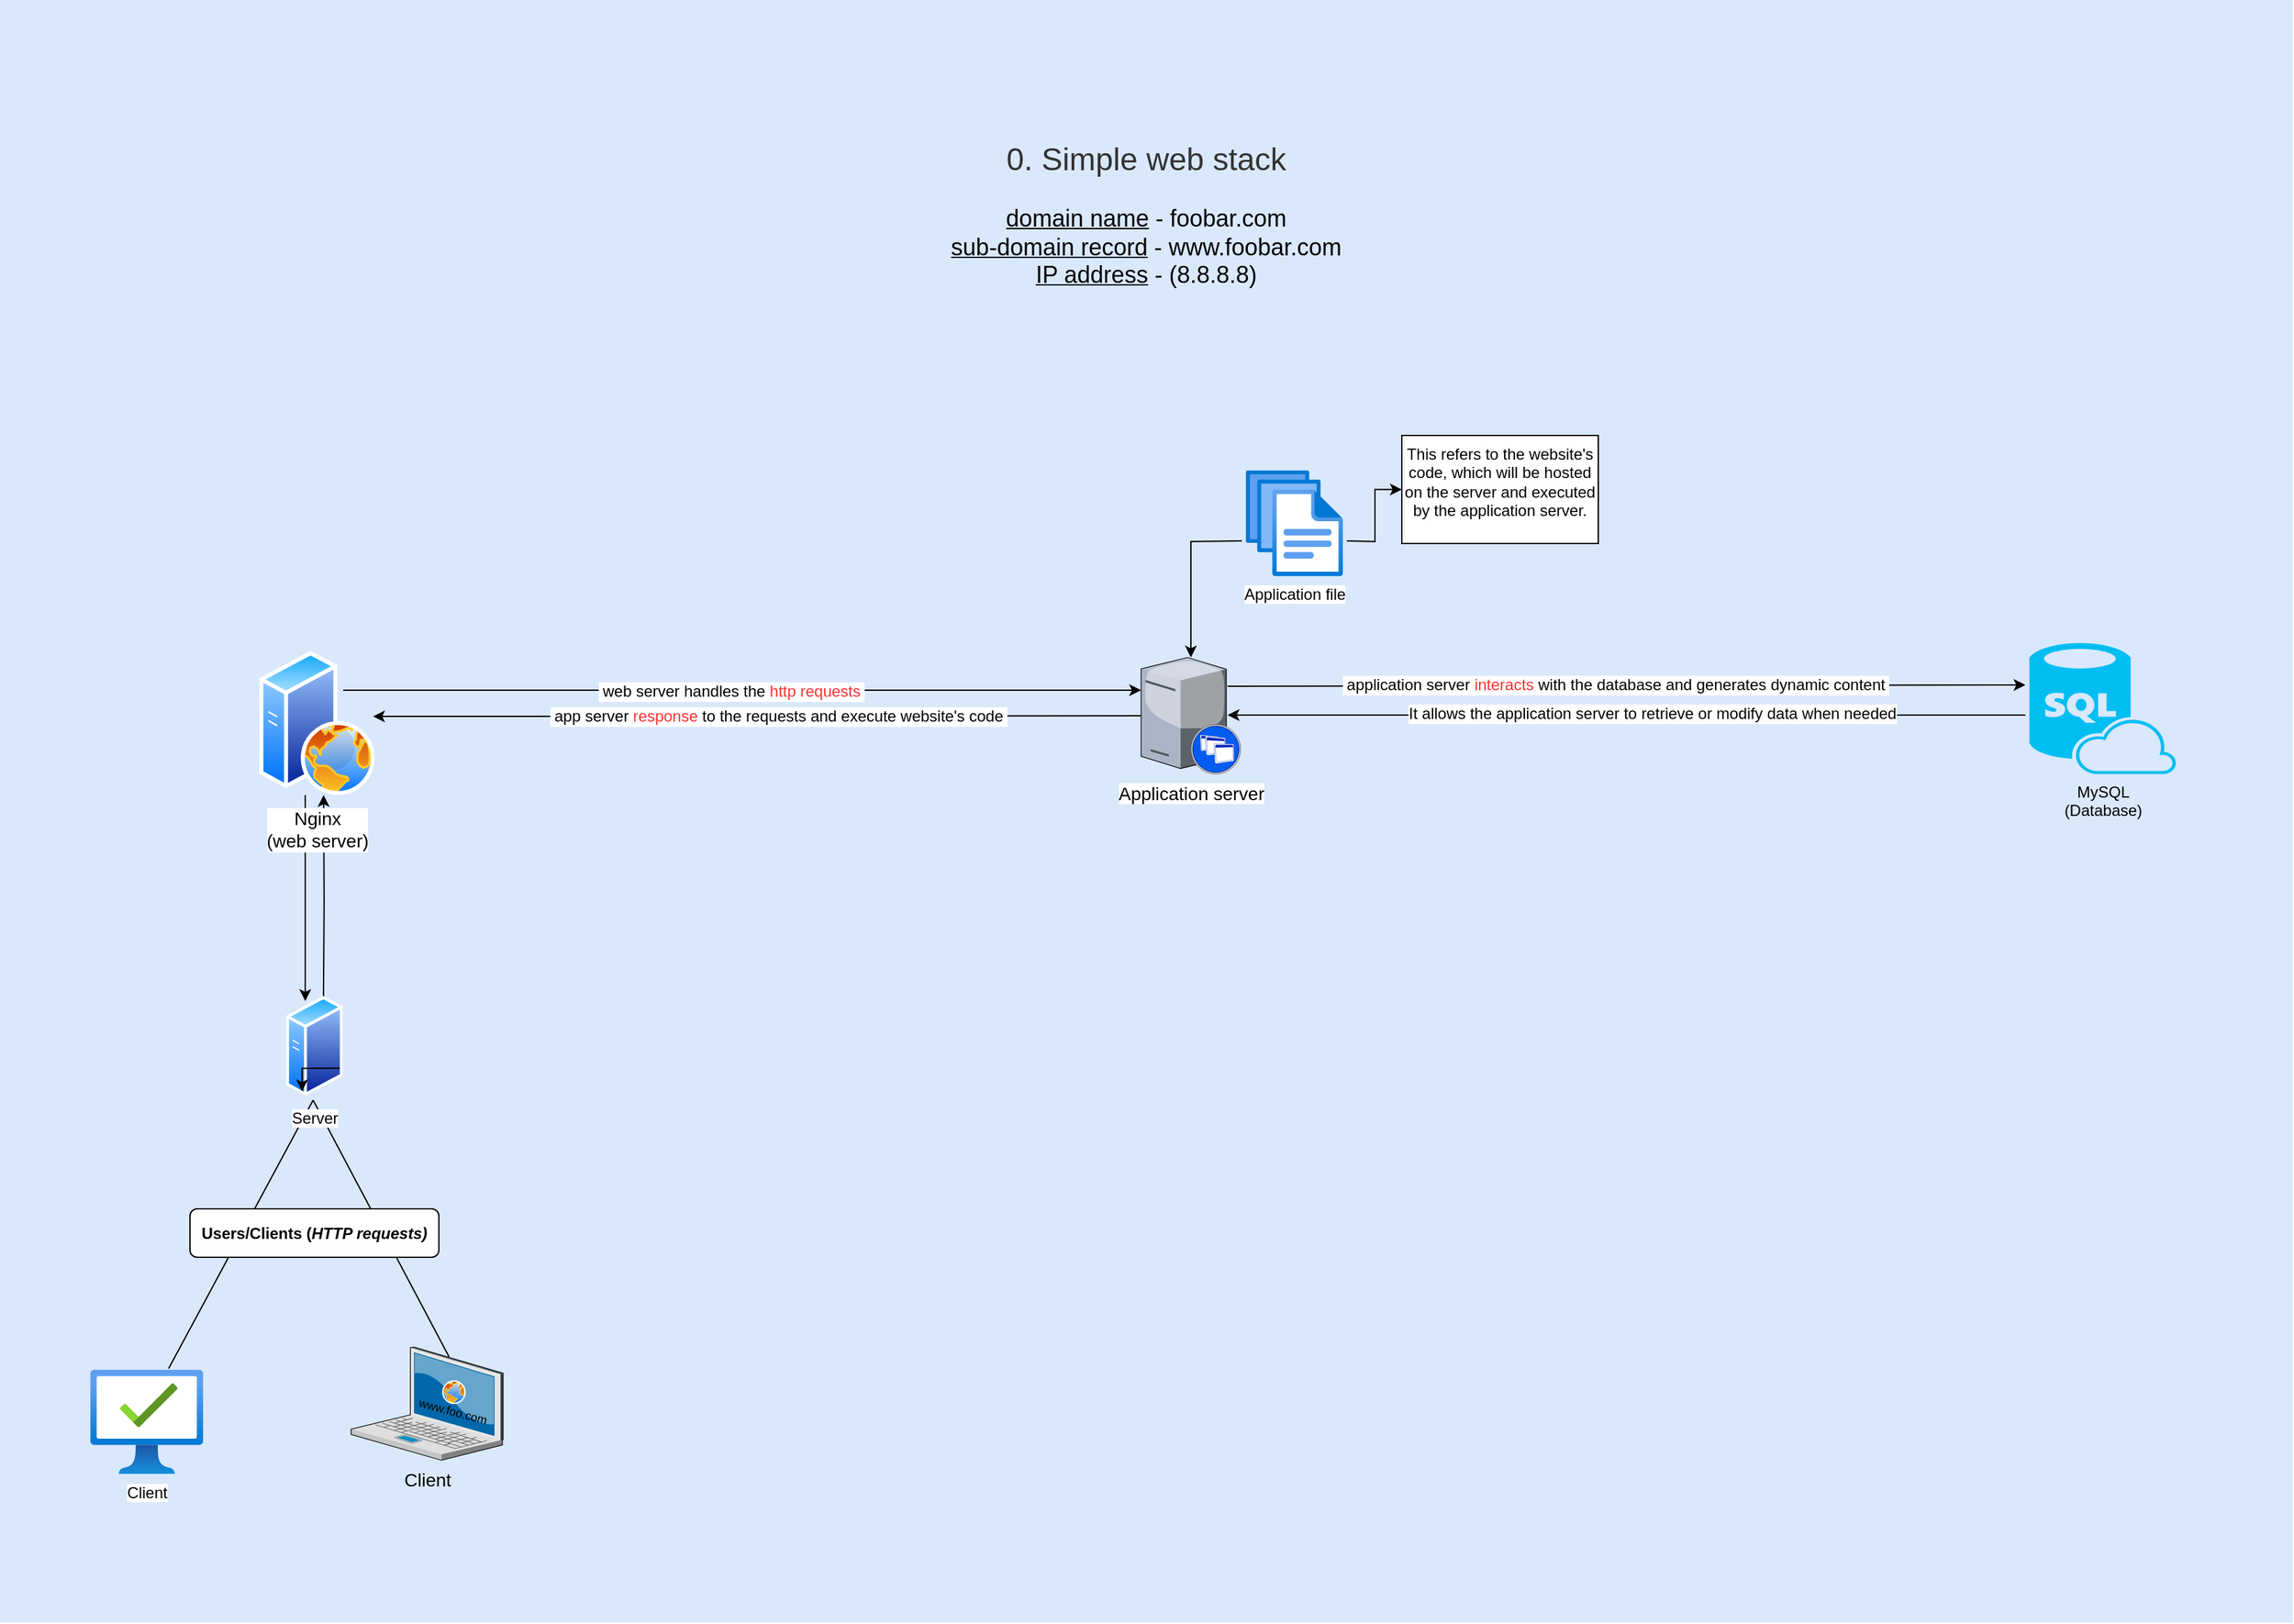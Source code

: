 <mxfile version="22.1.17" type="github">
  <diagram id="C5RBs43oDa-KdzZeNtuy" name="Page-1">
    <mxGraphModel dx="3683" dy="2067" grid="1" gridSize="10" guides="1" tooltips="1" connect="1" arrows="1" fold="1" page="1" pageScale="1" pageWidth="1169" pageHeight="827" math="0" shadow="0">
      <root>
        <mxCell id="WIyWlLk6GJQsqaUBKTNV-0" />
        <mxCell id="WIyWlLk6GJQsqaUBKTNV-1" parent="WIyWlLk6GJQsqaUBKTNV-0" />
        <mxCell id="Lw9UyEE03Acj91Ge5q8R-3" value="" style="edgeStyle=orthogonalEdgeStyle;rounded=0;orthogonalLoop=1;jettySize=auto;html=1;" edge="1" parent="WIyWlLk6GJQsqaUBKTNV-1" source="WIyWlLk6GJQsqaUBKTNV-7">
          <mxGeometry relative="1" as="geometry">
            <mxPoint x="240" y="210" as="targetPoint" />
          </mxGeometry>
        </mxCell>
        <mxCell id="WIyWlLk6GJQsqaUBKTNV-9" value="Yes" style="edgeStyle=orthogonalEdgeStyle;rounded=0;html=1;jettySize=auto;orthogonalLoop=1;fontSize=11;endArrow=block;endFill=0;endSize=8;strokeWidth=1;shadow=0;labelBackgroundColor=none;" parent="WIyWlLk6GJQsqaUBKTNV-1" target="WIyWlLk6GJQsqaUBKTNV-12" edge="1">
          <mxGeometry y="10" relative="1" as="geometry">
            <mxPoint as="offset" />
            <mxPoint x="270" y="330" as="sourcePoint" />
          </mxGeometry>
        </mxCell>
        <mxCell id="Lw9UyEE03Acj91Ge5q8R-5" value="" style="edgeStyle=orthogonalEdgeStyle;rounded=0;orthogonalLoop=1;jettySize=auto;html=1;" edge="1" parent="WIyWlLk6GJQsqaUBKTNV-1" source="WIyWlLk6GJQsqaUBKTNV-10">
          <mxGeometry relative="1" as="geometry">
            <mxPoint x="220" y="450" as="targetPoint" />
          </mxGeometry>
        </mxCell>
        <mxCell id="Lw9UyEE03Acj91Ge5q8R-6" value="" style="image;aspect=fixed;perimeter=ellipsePerimeter;html=1;align=center;shadow=0;dashed=0;spacingTop=3;image=img/lib/active_directory/web_server.svg;" vertex="1" parent="WIyWlLk6GJQsqaUBKTNV-1">
          <mxGeometry x="370" y="-380" width="48" height="60" as="geometry" />
        </mxCell>
        <mxCell id="Lw9UyEE03Acj91Ge5q8R-7" value="client" style="verticalLabelPosition=bottom;sketch=0;aspect=fixed;html=1;verticalAlign=top;strokeColor=none;align=center;outlineConnect=0;shape=mxgraph.citrix.laptop_2;" vertex="1" parent="WIyWlLk6GJQsqaUBKTNV-1">
          <mxGeometry x="120" y="-310" width="106" height="79.04" as="geometry" />
        </mxCell>
        <mxCell id="Lw9UyEE03Acj91Ge5q8R-11" value="" style="endArrow=classic;html=1;rounded=0;" edge="1" parent="WIyWlLk6GJQsqaUBKTNV-1">
          <mxGeometry width="50" height="50" relative="1" as="geometry">
            <mxPoint x="390" y="-380" as="sourcePoint" />
            <mxPoint x="390" y="-450" as="targetPoint" />
          </mxGeometry>
        </mxCell>
        <mxCell id="Lw9UyEE03Acj91Ge5q8R-12" value="" style="endArrow=classic;html=1;rounded=0;" edge="1" parent="WIyWlLk6GJQsqaUBKTNV-1">
          <mxGeometry width="50" height="50" relative="1" as="geometry">
            <mxPoint x="400" y="-370" as="sourcePoint" />
            <mxPoint x="400" y="-440" as="targetPoint" />
          </mxGeometry>
        </mxCell>
        <mxCell id="Lw9UyEE03Acj91Ge5q8R-13" value="" style="endArrow=classic;html=1;rounded=0;" edge="1" parent="WIyWlLk6GJQsqaUBKTNV-1">
          <mxGeometry width="50" height="50" relative="1" as="geometry">
            <mxPoint x="480" y="-470" as="sourcePoint" />
            <mxPoint x="480" y="-540" as="targetPoint" />
          </mxGeometry>
        </mxCell>
        <mxCell id="Lw9UyEE03Acj91Ge5q8R-14" value="" style="endArrow=classic;html=1;rounded=0;" edge="1" parent="WIyWlLk6GJQsqaUBKTNV-1">
          <mxGeometry width="50" height="50" relative="1" as="geometry">
            <mxPoint x="560" y="-370" as="sourcePoint" />
            <mxPoint x="560" y="-440" as="targetPoint" />
          </mxGeometry>
        </mxCell>
        <mxCell id="Lw9UyEE03Acj91Ge5q8R-15" value="&lt;h3 style=&quot;box-sizing: border-box; font-weight: 500; line-height: 1.1; color: rgb(51, 51, 51); margin-top: 0px; margin-bottom: 0px;&quot; class=&quot;panel-title&quot;&gt;&lt;br&gt;&lt;/h3&gt;&lt;div&gt;&lt;br&gt;&lt;/div&gt;&lt;div&gt;&lt;br&gt;&lt;/div&gt;&lt;div&gt;&lt;br&gt;&lt;/div&gt;&lt;div&gt;&lt;br&gt;&lt;/div&gt;&lt;div&gt;&lt;br&gt;&lt;/div&gt;&lt;h3 style=&quot;box-sizing: border-box; font-weight: 500; line-height: 1.1; color: rgb(51, 51, 51); margin-top: 0px; margin-bottom: 0px;&quot; class=&quot;panel-title&quot;&gt;&lt;font style=&quot;font-size: 24px;&quot;&gt;0. Simple web stack&lt;/font&gt;&lt;/h3&gt;&lt;div&gt;&lt;font style=&quot;font-size: 18px;&quot;&gt;&lt;br&gt;&lt;/font&gt;&lt;/div&gt;&lt;div&gt;&lt;font style=&quot;font-size: 18px;&quot;&gt;&lt;u&gt;domain name&lt;/u&gt; - foobar.com&lt;/font&gt;&lt;/div&gt;&lt;div&gt;&lt;font style=&quot;font-size: 18px;&quot;&gt;&lt;u&gt;sub-domain record&lt;/u&gt; - www.foobar.com&lt;/font&gt;&lt;/div&gt;&lt;div&gt;&lt;font style=&quot;font-size: 18px;&quot;&gt;&lt;u&gt;IP address&lt;/u&gt;&amp;nbsp;- (8.8.8.8&lt;font style=&quot;&quot;&gt;)&lt;/font&gt;&lt;/font&gt;&lt;/div&gt;" style="whiteSpace=wrap;html=1;fillColor=#dae8fc;fontSize=14;strokeColor=none;verticalAlign=top;align=center;" vertex="1" parent="WIyWlLk6GJQsqaUBKTNV-1">
          <mxGeometry x="-249" y="-600" width="1750" height="1239" as="geometry" />
        </mxCell>
        <mxCell id="Lw9UyEE03Acj91Ge5q8R-18" style="edgeStyle=none;rounded=0;html=1;startSize=10;endSize=10;jettySize=auto;orthogonalLoop=1;fontSize=14;endArrow=none;endFill=0;strokeWidth=1;exitX=0.644;exitY=0.085;exitDx=0;exitDy=0;exitPerimeter=0;" edge="1" parent="WIyWlLk6GJQsqaUBKTNV-1" source="Lw9UyEE03Acj91Ge5q8R-19">
          <mxGeometry relative="1" as="geometry">
            <mxPoint x="-10" y="240" as="targetPoint" />
          </mxGeometry>
        </mxCell>
        <mxCell id="Lw9UyEE03Acj91Ge5q8R-19" value="Client" style="verticalLabelPosition=bottom;aspect=fixed;html=1;verticalAlign=top;strokeColor=none;shape=mxgraph.citrix.laptop_2;fillColor=#66B2FF;gradientColor=#0066CC;fontSize=14;" vertex="1" parent="WIyWlLk6GJQsqaUBKTNV-1">
          <mxGeometry x="19.0" y="428.5" width="116" height="86.5" as="geometry" />
        </mxCell>
        <mxCell id="Lw9UyEE03Acj91Ge5q8R-20" style="edgeStyle=none;rounded=0;html=1;startSize=10;endSize=10;jettySize=auto;orthogonalLoop=1;fontSize=14;endArrow=none;endFill=0;strokeWidth=1;exitX=0.693;exitY=0.286;exitDx=0;exitDy=0;exitPerimeter=0;" edge="1" parent="WIyWlLk6GJQsqaUBKTNV-1">
          <mxGeometry relative="1" as="geometry">
            <mxPoint x="-120.323" y="445.028" as="sourcePoint" />
            <mxPoint x="-10" y="240" as="targetPoint" />
          </mxGeometry>
        </mxCell>
        <mxCell id="Lw9UyEE03Acj91Ge5q8R-22" value="&lt;span style=&quot;background-color: rgb(255, 255, 255);&quot;&gt;Application server&lt;/span&gt;" style="verticalLabelPosition=bottom;aspect=fixed;html=1;verticalAlign=top;strokeColor=none;shape=mxgraph.citrix.xenapp_server;fillColor=#66B2FF;gradientColor=#0066CC;fontSize=14;" vertex="1" parent="WIyWlLk6GJQsqaUBKTNV-1">
          <mxGeometry x="622.0" y="-98" width="76" height="89" as="geometry" />
        </mxCell>
        <mxCell id="Lw9UyEE03Acj91Ge5q8R-23" value="&lt;b&gt;Users/Clients (&lt;i&gt;HTTP requests)&lt;/i&gt;&lt;br&gt;&lt;/b&gt;" style="rounded=1;whiteSpace=wrap;html=1;" vertex="1" parent="WIyWlLk6GJQsqaUBKTNV-1">
          <mxGeometry x="-104" y="323" width="190" height="37" as="geometry" />
        </mxCell>
        <mxCell id="Lw9UyEE03Acj91Ge5q8R-24" value="&lt;font style=&quot;font-size: 9px;&quot;&gt;www.foo.com&lt;/font&gt;" style="text;html=1;strokeColor=none;fillColor=none;align=center;verticalAlign=middle;whiteSpace=wrap;rounded=0;rotation=15;" vertex="1" parent="WIyWlLk6GJQsqaUBKTNV-1">
          <mxGeometry x="73" y="469" width="48.37" height="16.55" as="geometry" />
        </mxCell>
        <mxCell id="Lw9UyEE03Acj91Ge5q8R-25" value="" style="image;aspect=fixed;perimeter=ellipsePerimeter;html=1;align=center;shadow=0;dashed=0;spacingTop=3;image=img/lib/active_directory/internet_globe.svg;" vertex="1" parent="WIyWlLk6GJQsqaUBKTNV-1">
          <mxGeometry x="88.5" y="454" width="18" height="18" as="geometry" />
        </mxCell>
        <mxCell id="Lw9UyEE03Acj91Ge5q8R-28" value="" style="endArrow=classic;html=1;rounded=0;exitX=0.727;exitY=0.273;exitDx=0;exitDy=0;exitPerimeter=0;entryX=0;entryY=0.281;entryDx=0;entryDy=0;entryPerimeter=0;strokeWidth=1;" edge="1" parent="WIyWlLk6GJQsqaUBKTNV-1" source="Lw9UyEE03Acj91Ge5q8R-45" target="Lw9UyEE03Acj91Ge5q8R-22">
          <mxGeometry width="50" height="50" relative="1" as="geometry">
            <mxPoint x="113" y="-9" as="sourcePoint" />
            <mxPoint x="163" y="-59" as="targetPoint" />
          </mxGeometry>
        </mxCell>
        <mxCell id="Lw9UyEE03Acj91Ge5q8R-29" value="&lt;font style=&quot;font-size: 12px;&quot;&gt;&amp;nbsp;web server handles the&amp;nbsp;&lt;font style=&quot;&quot; color=&quot;#ff3333&quot;&gt;http requests&lt;/font&gt;&amp;nbsp;&lt;/font&gt;" style="edgeLabel;html=1;align=center;verticalAlign=middle;resizable=0;points=[];" vertex="1" connectable="0" parent="Lw9UyEE03Acj91Ge5q8R-28">
          <mxGeometry x="-0.216" y="-1" relative="1" as="geometry">
            <mxPoint x="57" as="offset" />
          </mxGeometry>
        </mxCell>
        <mxCell id="Lw9UyEE03Acj91Ge5q8R-30" value="" style="endArrow=classic;html=1;rounded=0;entryX=0.986;entryY=0.455;entryDx=0;entryDy=0;entryPerimeter=0;strokeWidth=1;" edge="1" parent="WIyWlLk6GJQsqaUBKTNV-1" source="Lw9UyEE03Acj91Ge5q8R-22" target="Lw9UyEE03Acj91Ge5q8R-45">
          <mxGeometry width="50" height="50" relative="1" as="geometry">
            <mxPoint x="253" y="-53" as="sourcePoint" />
            <mxPoint x="13" y="-53" as="targetPoint" />
          </mxGeometry>
        </mxCell>
        <mxCell id="Lw9UyEE03Acj91Ge5q8R-31" value="&lt;font style=&quot;font-size: 12px;&quot;&gt;&amp;nbsp;app server&amp;nbsp;&lt;font style=&quot;&quot; color=&quot;#ff3333&quot;&gt;response&amp;nbsp;&lt;/font&gt;to the requests and execute website&#39;s code&amp;nbsp;&lt;/font&gt;" style="edgeLabel;html=1;align=center;verticalAlign=middle;resizable=0;points=[];" vertex="1" connectable="0" parent="Lw9UyEE03Acj91Ge5q8R-30">
          <mxGeometry x="-0.054" relative="1" as="geometry">
            <mxPoint as="offset" />
          </mxGeometry>
        </mxCell>
        <mxCell id="Lw9UyEE03Acj91Ge5q8R-32" value="" style="edgeStyle=orthogonalEdgeStyle;rounded=0;orthogonalLoop=1;jettySize=auto;html=1;" edge="1" parent="WIyWlLk6GJQsqaUBKTNV-1" target="Lw9UyEE03Acj91Ge5q8R-22">
          <mxGeometry relative="1" as="geometry">
            <mxPoint x="699" y="-187" as="sourcePoint" />
          </mxGeometry>
        </mxCell>
        <mxCell id="Lw9UyEE03Acj91Ge5q8R-33" value="" style="edgeStyle=orthogonalEdgeStyle;rounded=0;orthogonalLoop=1;jettySize=auto;html=1;" edge="1" parent="WIyWlLk6GJQsqaUBKTNV-1" target="Lw9UyEE03Acj91Ge5q8R-35">
          <mxGeometry relative="1" as="geometry">
            <mxPoint x="779" y="-187" as="sourcePoint" />
          </mxGeometry>
        </mxCell>
        <mxCell id="Lw9UyEE03Acj91Ge5q8R-35" value="This refers to the website&#39;s code, which will be hosted on the server and executed by the application server." style="whiteSpace=wrap;html=1;verticalAlign=top;labelBackgroundColor=default;" vertex="1" parent="WIyWlLk6GJQsqaUBKTNV-1">
          <mxGeometry x="821" y="-267.5" width="150" height="82.5" as="geometry" />
        </mxCell>
        <mxCell id="Lw9UyEE03Acj91Ge5q8R-37" value="" style="endArrow=classic;html=1;rounded=0;exitX=0.727;exitY=0.273;exitDx=0;exitDy=0;exitPerimeter=0;entryX=0.138;entryY=0.244;entryDx=0;entryDy=0;entryPerimeter=0;strokeWidth=1;" edge="1" parent="WIyWlLk6GJQsqaUBKTNV-1">
          <mxGeometry width="50" height="50" relative="1" as="geometry">
            <mxPoint x="688" y="-76" as="sourcePoint" />
            <mxPoint x="1297.04" y="-76.98" as="targetPoint" />
          </mxGeometry>
        </mxCell>
        <mxCell id="Lw9UyEE03Acj91Ge5q8R-38" value="&lt;font style=&quot;font-size: 12px;&quot;&gt;&lt;font style=&quot;&quot; color=&quot;#ff3333&quot;&gt;&amp;nbsp;&lt;/font&gt;application server&amp;nbsp;&lt;font style=&quot;&quot; color=&quot;#ff3333&quot;&gt;interacts&lt;/font&gt; with the database and generates dynamic content&amp;nbsp;&lt;/font&gt;" style="edgeLabel;html=1;align=center;verticalAlign=middle;resizable=0;points=[];" vertex="1" connectable="0" parent="Lw9UyEE03Acj91Ge5q8R-37">
          <mxGeometry x="-0.216" y="-1" relative="1" as="geometry">
            <mxPoint x="57" y="-2" as="offset" />
          </mxGeometry>
        </mxCell>
        <mxCell id="Lw9UyEE03Acj91Ge5q8R-39" value="" style="endArrow=classic;html=1;rounded=0;exitX=0.138;exitY=0.531;exitDx=0;exitDy=0;exitPerimeter=0;entryX=0;entryY=0.281;entryDx=0;entryDy=0;entryPerimeter=0;strokeWidth=1;" edge="1" parent="WIyWlLk6GJQsqaUBKTNV-1">
          <mxGeometry width="50" height="50" relative="1" as="geometry">
            <mxPoint x="1297.04" y="-54.02" as="sourcePoint" />
            <mxPoint x="688" y="-54" as="targetPoint" />
          </mxGeometry>
        </mxCell>
        <mxCell id="Lw9UyEE03Acj91Ge5q8R-40" value="&lt;font style=&quot;font-size: 12px;&quot;&gt;It allows the application server to retrieve or modify data when needed&lt;/font&gt;" style="edgeLabel;html=1;align=center;verticalAlign=middle;resizable=0;points=[];" vertex="1" connectable="0" parent="Lw9UyEE03Acj91Ge5q8R-39">
          <mxGeometry x="-0.216" y="-1" relative="1" as="geometry">
            <mxPoint x="-47" as="offset" />
          </mxGeometry>
        </mxCell>
        <mxCell id="Lw9UyEE03Acj91Ge5q8R-41" style="edgeStyle=orthogonalEdgeStyle;rounded=0;orthogonalLoop=1;jettySize=auto;html=1;exitX=0.5;exitY=1;exitDx=0;exitDy=0;" edge="1" parent="WIyWlLk6GJQsqaUBKTNV-1">
          <mxGeometry relative="1" as="geometry">
            <mxPoint x="739" y="-147" as="sourcePoint" />
            <mxPoint x="739" y="-147" as="targetPoint" />
          </mxGeometry>
        </mxCell>
        <mxCell id="Lw9UyEE03Acj91Ge5q8R-42" style="edgeStyle=orthogonalEdgeStyle;rounded=0;orthogonalLoop=1;jettySize=auto;html=1;exitX=0.561;exitY=0.014;exitDx=0;exitDy=0;entryX=0.5;entryY=1;entryDx=0;entryDy=0;exitPerimeter=0;" edge="1" parent="WIyWlLk6GJQsqaUBKTNV-1">
          <mxGeometry relative="1" as="geometry">
            <mxPoint x="-2.12" y="167.12" as="sourcePoint" />
            <mxPoint x="-2" y="7" as="targetPoint" />
            <Array as="points" />
          </mxGeometry>
        </mxCell>
        <mxCell id="Lw9UyEE03Acj91Ge5q8R-44" style="edgeStyle=orthogonalEdgeStyle;rounded=0;orthogonalLoop=1;jettySize=auto;html=1;exitX=0.5;exitY=0;exitDx=0;exitDy=0;entryX=0.4;entryY=-0.008;entryDx=0;entryDy=0;entryPerimeter=0;" edge="1" parent="WIyWlLk6GJQsqaUBKTNV-1">
          <mxGeometry relative="1" as="geometry">
            <mxPoint x="-16" y="7" as="sourcePoint" />
            <mxPoint x="-16" y="164.36" as="targetPoint" />
            <Array as="points" />
          </mxGeometry>
        </mxCell>
        <mxCell id="Lw9UyEE03Acj91Ge5q8R-45" value="&lt;font style=&quot;font-size: 14px;&quot;&gt;Nginx&lt;br&gt;(web server)&lt;/font&gt;" style="image;aspect=fixed;perimeter=ellipsePerimeter;html=1;align=center;shadow=0;dashed=0;spacingTop=3;image=img/lib/active_directory/web_server.svg;" vertex="1" parent="WIyWlLk6GJQsqaUBKTNV-1">
          <mxGeometry x="-51" y="-103" width="88" height="110" as="geometry" />
        </mxCell>
        <mxCell id="Lw9UyEE03Acj91Ge5q8R-47" value="Client&lt;br&gt;" style="image;aspect=fixed;html=1;points=[];align=center;fontSize=12;image=img/lib/azure2/management_governance/Managed_Desktop.svg;" vertex="1" parent="WIyWlLk6GJQsqaUBKTNV-1">
          <mxGeometry x="-180" y="445.68" width="86" height="79.93" as="geometry" />
        </mxCell>
        <mxCell id="Lw9UyEE03Acj91Ge5q8R-48" value="Server&lt;br&gt;" style="image;aspect=fixed;perimeter=ellipsePerimeter;html=1;align=center;shadow=0;dashed=0;spacingTop=3;image=img/lib/active_directory/generic_server.svg;" vertex="1" parent="WIyWlLk6GJQsqaUBKTNV-1">
          <mxGeometry x="-30.6" y="160" width="43.2" height="77.14" as="geometry" />
        </mxCell>
        <mxCell id="Lw9UyEE03Acj91Ge5q8R-50" style="edgeStyle=orthogonalEdgeStyle;rounded=0;orthogonalLoop=1;jettySize=auto;html=1;exitX=1;exitY=0.75;exitDx=0;exitDy=0;entryX=0.25;entryY=1;entryDx=0;entryDy=0;" edge="1" parent="WIyWlLk6GJQsqaUBKTNV-1" source="Lw9UyEE03Acj91Ge5q8R-48" target="Lw9UyEE03Acj91Ge5q8R-48">
          <mxGeometry relative="1" as="geometry" />
        </mxCell>
        <mxCell id="Lw9UyEE03Acj91Ge5q8R-52" value="Application file" style="image;aspect=fixed;html=1;points=[];align=center;fontSize=12;image=img/lib/azure2/general/Files.svg;" vertex="1" parent="WIyWlLk6GJQsqaUBKTNV-1">
          <mxGeometry x="702" y="-240.94" width="74" height="80.94" as="geometry" />
        </mxCell>
        <mxCell id="Lw9UyEE03Acj91Ge5q8R-53" value="MySQL&lt;br&gt;(Database)" style="verticalLabelPosition=bottom;html=1;verticalAlign=top;align=center;strokeColor=none;fillColor=#00BEF2;shape=mxgraph.azure.sql_database_sql_azure;" vertex="1" parent="WIyWlLk6GJQsqaUBKTNV-1">
          <mxGeometry x="1300" y="-109" width="112" height="100" as="geometry" />
        </mxCell>
      </root>
    </mxGraphModel>
  </diagram>
</mxfile>
